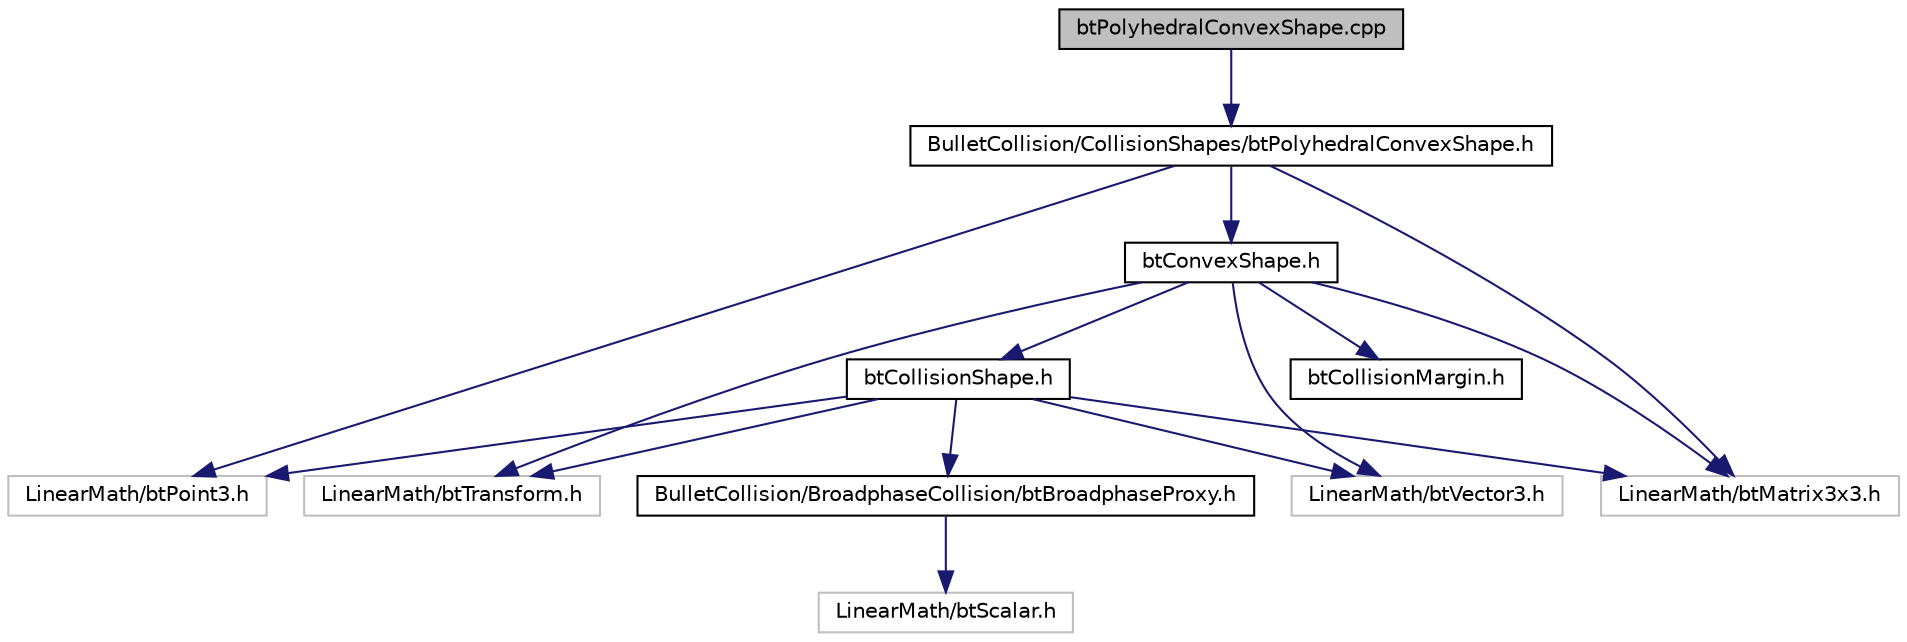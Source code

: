 digraph G
{
  edge [fontname="Helvetica",fontsize="10",labelfontname="Helvetica",labelfontsize="10"];
  node [fontname="Helvetica",fontsize="10",shape=record];
  Node1 [label="btPolyhedralConvexShape.cpp",height=0.2,width=0.4,color="black", fillcolor="grey75", style="filled" fontcolor="black"];
  Node1 -> Node2 [color="midnightblue",fontsize="10",style="solid",fontname="Helvetica"];
  Node2 [label="BulletCollision/CollisionShapes/btPolyhedralConvexShape.h",height=0.2,width=0.4,color="black", fillcolor="white", style="filled",URL="$btPolyhedralConvexShape_8h.html"];
  Node2 -> Node3 [color="midnightblue",fontsize="10",style="solid",fontname="Helvetica"];
  Node3 [label="LinearMath/btPoint3.h",height=0.2,width=0.4,color="grey75", fillcolor="white", style="filled"];
  Node2 -> Node4 [color="midnightblue",fontsize="10",style="solid",fontname="Helvetica"];
  Node4 [label="LinearMath/btMatrix3x3.h",height=0.2,width=0.4,color="grey75", fillcolor="white", style="filled"];
  Node2 -> Node5 [color="midnightblue",fontsize="10",style="solid",fontname="Helvetica"];
  Node5 [label="btConvexShape.h",height=0.2,width=0.4,color="black", fillcolor="white", style="filled",URL="$btConvexShape_8h.html"];
  Node5 -> Node6 [color="midnightblue",fontsize="10",style="solid",fontname="Helvetica"];
  Node6 [label="btCollisionShape.h",height=0.2,width=0.4,color="black", fillcolor="white", style="filled",URL="$btCollisionShape_8h.html"];
  Node6 -> Node7 [color="midnightblue",fontsize="10",style="solid",fontname="Helvetica"];
  Node7 [label="LinearMath/btTransform.h",height=0.2,width=0.4,color="grey75", fillcolor="white", style="filled"];
  Node6 -> Node8 [color="midnightblue",fontsize="10",style="solid",fontname="Helvetica"];
  Node8 [label="LinearMath/btVector3.h",height=0.2,width=0.4,color="grey75", fillcolor="white", style="filled"];
  Node6 -> Node4 [color="midnightblue",fontsize="10",style="solid",fontname="Helvetica"];
  Node6 -> Node3 [color="midnightblue",fontsize="10",style="solid",fontname="Helvetica"];
  Node6 -> Node9 [color="midnightblue",fontsize="10",style="solid",fontname="Helvetica"];
  Node9 [label="BulletCollision/BroadphaseCollision/btBroadphaseProxy.h",height=0.2,width=0.4,color="black", fillcolor="white", style="filled",URL="$btBroadphaseProxy_8h.html"];
  Node9 -> Node10 [color="midnightblue",fontsize="10",style="solid",fontname="Helvetica"];
  Node10 [label="LinearMath/btScalar.h",height=0.2,width=0.4,color="grey75", fillcolor="white", style="filled"];
  Node5 -> Node8 [color="midnightblue",fontsize="10",style="solid",fontname="Helvetica"];
  Node5 -> Node7 [color="midnightblue",fontsize="10",style="solid",fontname="Helvetica"];
  Node5 -> Node4 [color="midnightblue",fontsize="10",style="solid",fontname="Helvetica"];
  Node5 -> Node11 [color="midnightblue",fontsize="10",style="solid",fontname="Helvetica"];
  Node11 [label="btCollisionMargin.h",height=0.2,width=0.4,color="black", fillcolor="white", style="filled",URL="$btCollisionMargin_8h.html"];
}
